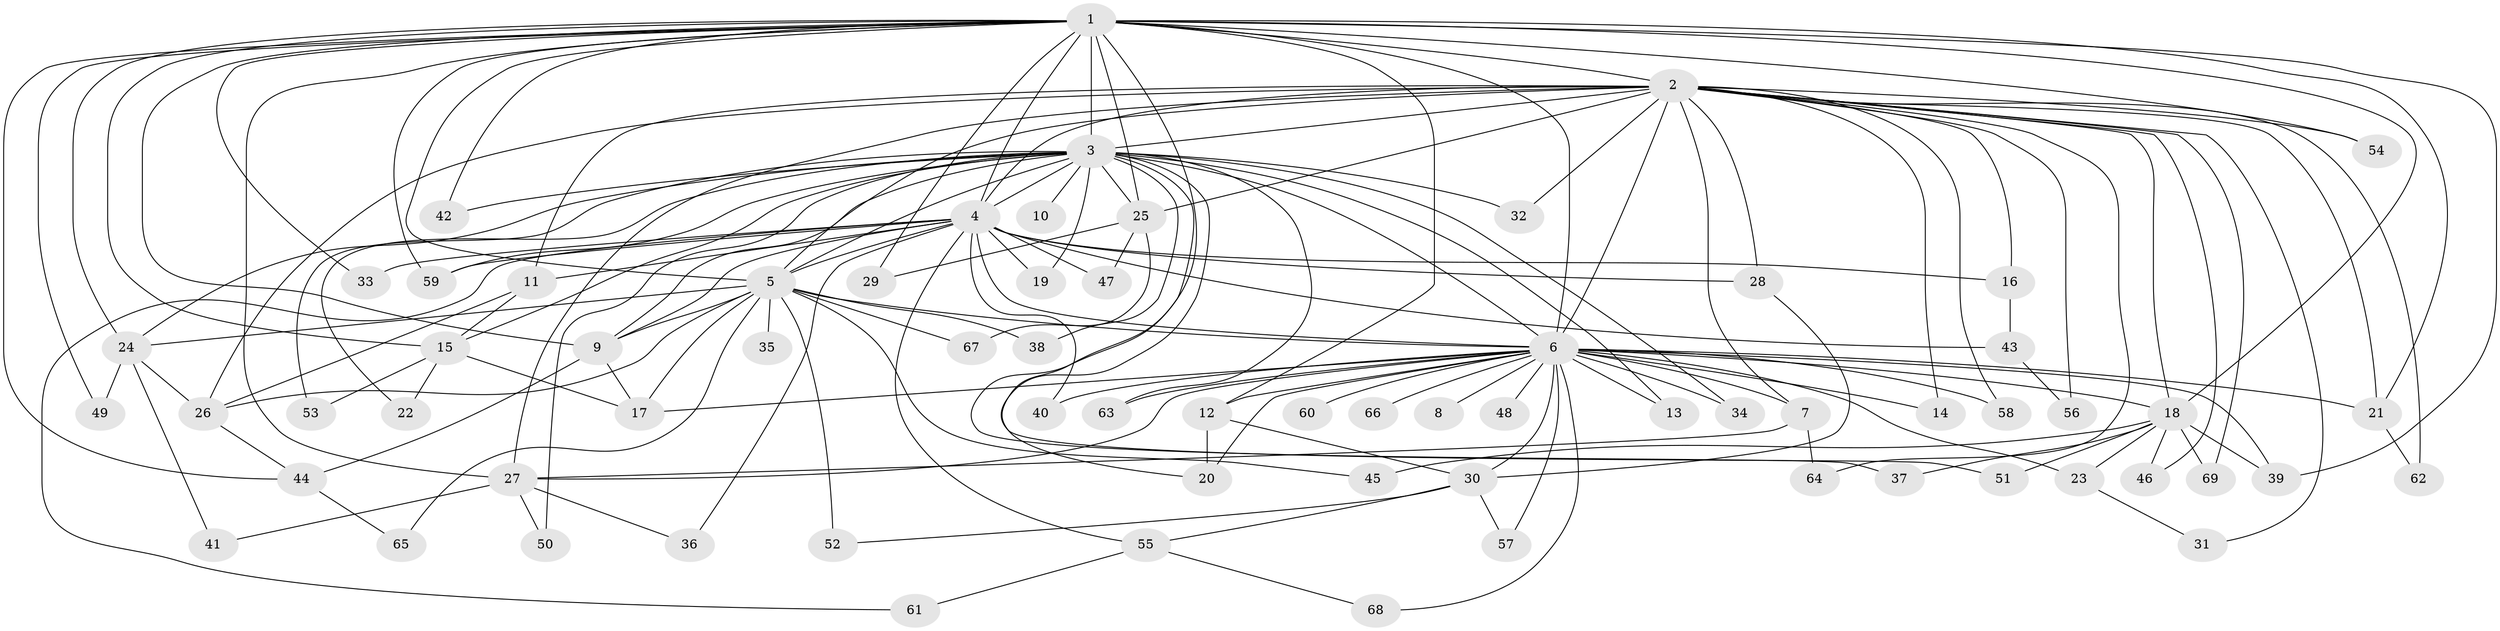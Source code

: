 // original degree distribution, {19: 0.008849557522123894, 25: 0.008849557522123894, 33: 0.008849557522123894, 24: 0.017699115044247787, 14: 0.017699115044247787, 23: 0.008849557522123894, 28: 0.008849557522123894, 20: 0.008849557522123894, 3: 0.1504424778761062, 4: 0.07964601769911504, 2: 0.6017699115044248, 7: 0.017699115044247787, 6: 0.05309734513274336, 5: 0.008849557522123894}
// Generated by graph-tools (version 1.1) at 2025/49/03/04/25 22:49:24]
// undirected, 69 vertices, 153 edges
graph export_dot {
  node [color=gray90,style=filled];
  1;
  2;
  3;
  4;
  5;
  6;
  7;
  8;
  9;
  10;
  11;
  12;
  13;
  14;
  15;
  16;
  17;
  18;
  19;
  20;
  21;
  22;
  23;
  24;
  25;
  26;
  27;
  28;
  29;
  30;
  31;
  32;
  33;
  34;
  35;
  36;
  37;
  38;
  39;
  40;
  41;
  42;
  43;
  44;
  45;
  46;
  47;
  48;
  49;
  50;
  51;
  52;
  53;
  54;
  55;
  56;
  57;
  58;
  59;
  60;
  61;
  62;
  63;
  64;
  65;
  66;
  67;
  68;
  69;
  1 -- 2 [weight=4.0];
  1 -- 3 [weight=4.0];
  1 -- 4 [weight=4.0];
  1 -- 5 [weight=4.0];
  1 -- 6 [weight=8.0];
  1 -- 9 [weight=3.0];
  1 -- 12 [weight=3.0];
  1 -- 15 [weight=1.0];
  1 -- 18 [weight=1.0];
  1 -- 20 [weight=1.0];
  1 -- 21 [weight=1.0];
  1 -- 24 [weight=1.0];
  1 -- 25 [weight=1.0];
  1 -- 27 [weight=1.0];
  1 -- 29 [weight=1.0];
  1 -- 33 [weight=1.0];
  1 -- 39 [weight=1.0];
  1 -- 42 [weight=1.0];
  1 -- 44 [weight=1.0];
  1 -- 49 [weight=1.0];
  1 -- 54 [weight=1.0];
  1 -- 59 [weight=1.0];
  2 -- 3 [weight=2.0];
  2 -- 4 [weight=2.0];
  2 -- 5 [weight=4.0];
  2 -- 6 [weight=4.0];
  2 -- 7 [weight=1.0];
  2 -- 11 [weight=1.0];
  2 -- 14 [weight=1.0];
  2 -- 16 [weight=1.0];
  2 -- 18 [weight=1.0];
  2 -- 21 [weight=1.0];
  2 -- 25 [weight=1.0];
  2 -- 26 [weight=1.0];
  2 -- 27 [weight=1.0];
  2 -- 28 [weight=1.0];
  2 -- 31 [weight=1.0];
  2 -- 32 [weight=1.0];
  2 -- 46 [weight=1.0];
  2 -- 54 [weight=1.0];
  2 -- 56 [weight=1.0];
  2 -- 58 [weight=1.0];
  2 -- 62 [weight=1.0];
  2 -- 64 [weight=1.0];
  2 -- 69 [weight=1.0];
  3 -- 4 [weight=2.0];
  3 -- 5 [weight=3.0];
  3 -- 6 [weight=2.0];
  3 -- 9 [weight=1.0];
  3 -- 10 [weight=1.0];
  3 -- 13 [weight=1.0];
  3 -- 15 [weight=1.0];
  3 -- 19 [weight=1.0];
  3 -- 22 [weight=1.0];
  3 -- 24 [weight=1.0];
  3 -- 25 [weight=2.0];
  3 -- 32 [weight=1.0];
  3 -- 34 [weight=1.0];
  3 -- 37 [weight=1.0];
  3 -- 38 [weight=1.0];
  3 -- 42 [weight=1.0];
  3 -- 50 [weight=1.0];
  3 -- 51 [weight=1.0];
  3 -- 53 [weight=1.0];
  3 -- 59 [weight=1.0];
  3 -- 63 [weight=1.0];
  4 -- 5 [weight=2.0];
  4 -- 6 [weight=2.0];
  4 -- 9 [weight=1.0];
  4 -- 11 [weight=1.0];
  4 -- 16 [weight=1.0];
  4 -- 19 [weight=1.0];
  4 -- 28 [weight=1.0];
  4 -- 33 [weight=1.0];
  4 -- 36 [weight=1.0];
  4 -- 40 [weight=1.0];
  4 -- 43 [weight=1.0];
  4 -- 47 [weight=1.0];
  4 -- 55 [weight=1.0];
  4 -- 59 [weight=1.0];
  4 -- 61 [weight=1.0];
  5 -- 6 [weight=4.0];
  5 -- 9 [weight=1.0];
  5 -- 17 [weight=1.0];
  5 -- 24 [weight=1.0];
  5 -- 26 [weight=3.0];
  5 -- 35 [weight=1.0];
  5 -- 38 [weight=1.0];
  5 -- 45 [weight=1.0];
  5 -- 52 [weight=1.0];
  5 -- 65 [weight=1.0];
  5 -- 67 [weight=1.0];
  6 -- 7 [weight=1.0];
  6 -- 8 [weight=2.0];
  6 -- 12 [weight=1.0];
  6 -- 13 [weight=2.0];
  6 -- 14 [weight=1.0];
  6 -- 17 [weight=1.0];
  6 -- 18 [weight=1.0];
  6 -- 20 [weight=1.0];
  6 -- 21 [weight=1.0];
  6 -- 23 [weight=1.0];
  6 -- 27 [weight=1.0];
  6 -- 30 [weight=1.0];
  6 -- 34 [weight=1.0];
  6 -- 39 [weight=1.0];
  6 -- 40 [weight=1.0];
  6 -- 48 [weight=2.0];
  6 -- 57 [weight=1.0];
  6 -- 58 [weight=1.0];
  6 -- 60 [weight=1.0];
  6 -- 63 [weight=1.0];
  6 -- 66 [weight=2.0];
  6 -- 68 [weight=1.0];
  7 -- 27 [weight=1.0];
  7 -- 64 [weight=1.0];
  9 -- 17 [weight=1.0];
  9 -- 44 [weight=1.0];
  11 -- 15 [weight=1.0];
  11 -- 26 [weight=1.0];
  12 -- 20 [weight=1.0];
  12 -- 30 [weight=1.0];
  15 -- 17 [weight=1.0];
  15 -- 22 [weight=1.0];
  15 -- 53 [weight=1.0];
  16 -- 43 [weight=1.0];
  18 -- 23 [weight=1.0];
  18 -- 37 [weight=1.0];
  18 -- 39 [weight=1.0];
  18 -- 45 [weight=1.0];
  18 -- 46 [weight=1.0];
  18 -- 51 [weight=1.0];
  18 -- 69 [weight=1.0];
  21 -- 62 [weight=1.0];
  23 -- 31 [weight=1.0];
  24 -- 26 [weight=1.0];
  24 -- 41 [weight=1.0];
  24 -- 49 [weight=1.0];
  25 -- 29 [weight=1.0];
  25 -- 47 [weight=1.0];
  25 -- 67 [weight=1.0];
  26 -- 44 [weight=1.0];
  27 -- 36 [weight=1.0];
  27 -- 41 [weight=1.0];
  27 -- 50 [weight=1.0];
  28 -- 30 [weight=1.0];
  30 -- 52 [weight=1.0];
  30 -- 55 [weight=1.0];
  30 -- 57 [weight=1.0];
  43 -- 56 [weight=1.0];
  44 -- 65 [weight=1.0];
  55 -- 61 [weight=1.0];
  55 -- 68 [weight=1.0];
}

